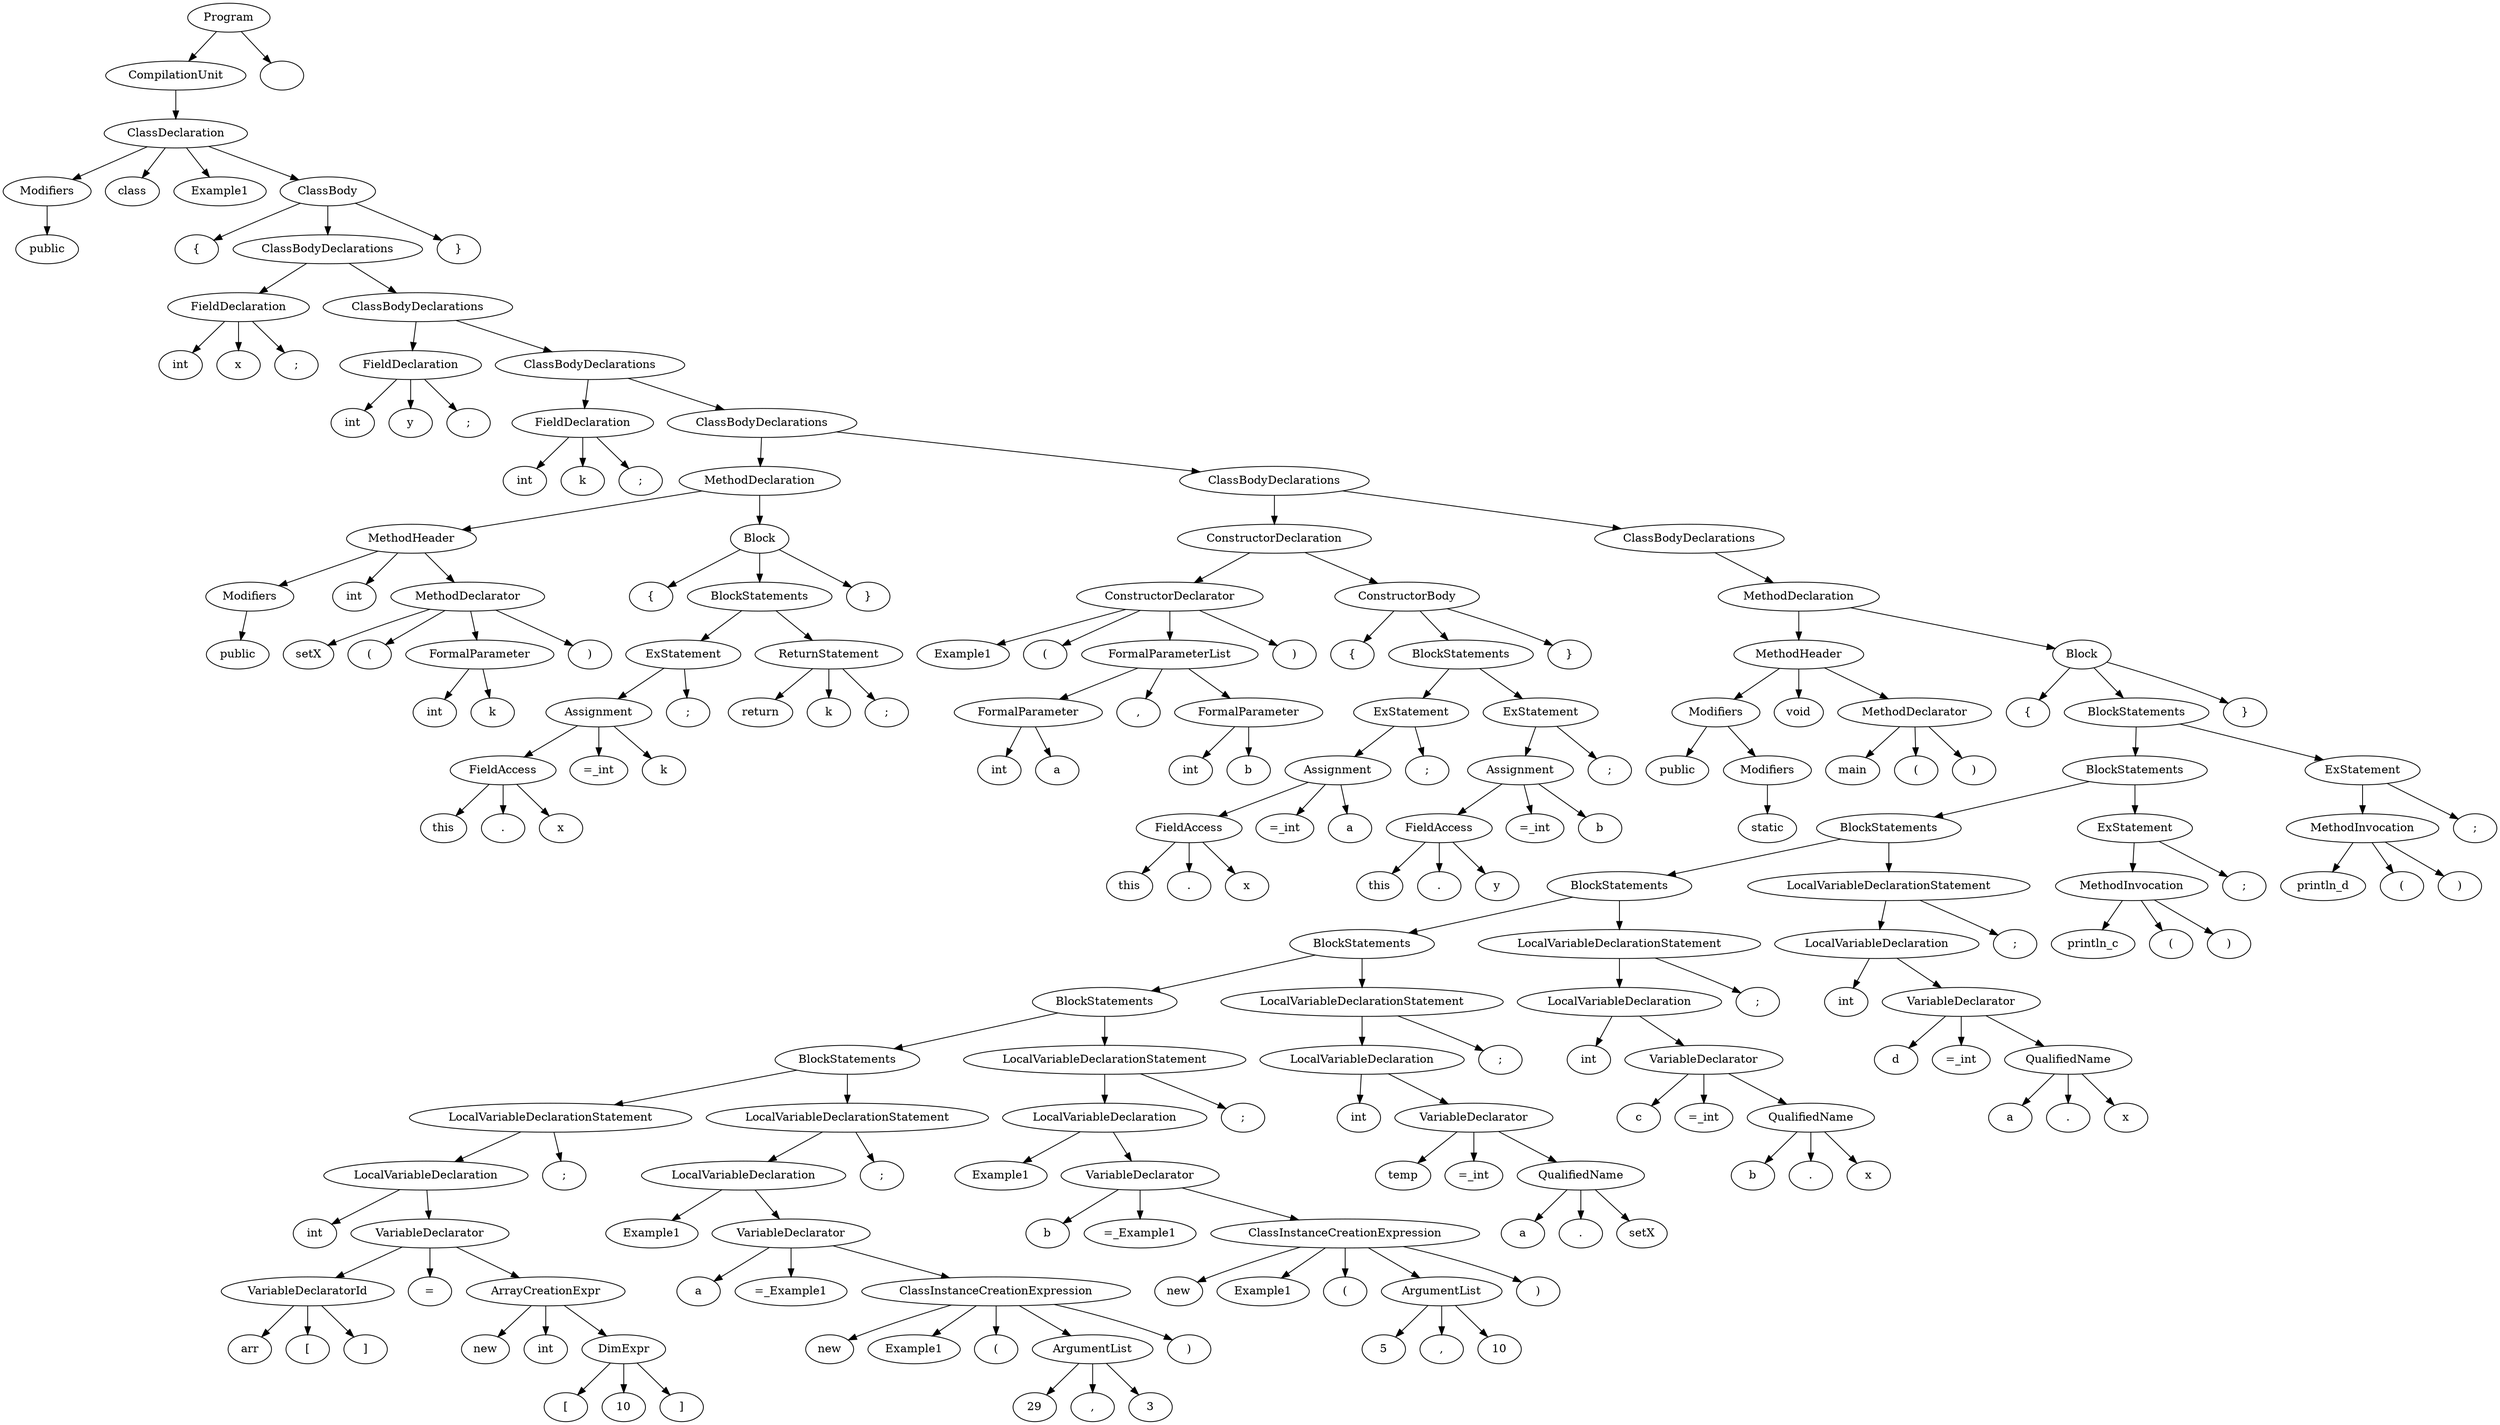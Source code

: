 digraph G {
n1 [label="public"]
n2 [label="Modifiers"]
n2->n1;
n3 [label="class"]
n4 [label="Example1"]
n5 [label="{"]
n6 [label="int"]
n7 [label="x"]
n8 [label=";"]
n9 [label="FieldDeclaration"]
n9->n8;
n9->n7;
n9->n6;
n10 [label="int"]
n11 [label="y"]
n12 [label=";"]
n13 [label="FieldDeclaration"]
n13->n12;
n13->n11;
n13->n10;
n14 [label="int"]
n15 [label="k"]
n16 [label=";"]
n17 [label="FieldDeclaration"]
n17->n16;
n17->n15;
n17->n14;
n18 [label="public"]
n19 [label="Modifiers"]
n19->n18;
n20 [label="int"]
n21 [label="setX"]
n22 [label="("]
n23 [label="int"]
n24 [label="k"]
n25 [label="FormalParameter"]
n25->n24;
n25->n23;
n26 [label=")"]
n27 [label="MethodDeclarator"]
n27->n26;
n27->n25;
n27->n22;
n27->n21;
n28 [label="MethodHeader"]
n28->n27;
n28->n20;
n28->n19;
n29 [label="{"]
n30 [label="this"]
n31 [label="."]
n32 [label="x"]
n33 [label="FieldAccess"]
n33->n32;
n33->n31;
n33->n30;
n34 [label="=_int"]
n35 [label="k"]
n36 [label="Assignment"]
n36->n35;
n36->n34;
n36->n33;
n37 [label=";"]
n38 [label="ExStatement"]
n38->n37;
n38->n36;
n39 [label="return"]
n40 [label="k"]
n41 [label=";"]
n42 [label="ReturnStatement"]
n42->n41;
n42->n40;
n42->n39;
n43 [label="BlockStatements"]
n43->n42;
n43->n38;
n44 [label="}"]
n45 [label="Block"]
n45->n44;
n45->n43;
n45->n29;
n46 [label="MethodDeclaration"]
n46->n45;
n46->n28;
n47 [label="Example1"]
n48 [label="("]
n49 [label="int"]
n50 [label="a"]
n51 [label="FormalParameter"]
n51->n50;
n51->n49;
n52 [label=","]
n53 [label="int"]
n54 [label="b"]
n55 [label="FormalParameter"]
n55->n54;
n55->n53;
n56 [label="FormalParameterList"]
n56->n55;
n56->n52;
n56->n51;
n57 [label=")"]
n58 [label="ConstructorDeclarator"]
n58->n57;
n58->n56;
n58->n48;
n58->n47;
n59 [label="{"]
n60 [label="this"]
n61 [label="."]
n62 [label="x"]
n63 [label="FieldAccess"]
n63->n62;
n63->n61;
n63->n60;
n64 [label="=_int"]
n65 [label="a"]
n66 [label="Assignment"]
n66->n65;
n66->n64;
n66->n63;
n67 [label=";"]
n68 [label="ExStatement"]
n68->n67;
n68->n66;
n69 [label="this"]
n70 [label="."]
n71 [label="y"]
n72 [label="FieldAccess"]
n72->n71;
n72->n70;
n72->n69;
n73 [label="=_int"]
n74 [label="b"]
n75 [label="Assignment"]
n75->n74;
n75->n73;
n75->n72;
n76 [label=";"]
n77 [label="ExStatement"]
n77->n76;
n77->n75;
n78 [label="BlockStatements"]
n78->n77;
n78->n68;
n79 [label="}"]
n80 [label="ConstructorBody"]
n80->n79;
n80->n78;
n80->n59;
n81 [label="ConstructorDeclaration"]
n81->n80;
n81->n58;
n82 [label="public"]
n83 [label="static"]
n84 [label="Modifiers"]
n84->n83;
n85 [label="Modifiers"]
n85->n84;
n85->n82;
n86 [label="void"]
n87 [label="main"]
n88 [label="("]
n89 [label=")"]
n90 [label="MethodDeclarator"]
n90->n89;
n90->n88;
n90->n87;
n91 [label="MethodHeader"]
n91->n90;
n91->n86;
n91->n85;
n92 [label="{"]
n93 [label="int"]
n94 [label="arr"]
n95 [label="["]
n96 [label="]"]
n97 [label="VariableDeclaratorId"]
n97->n96;
n97->n95;
n97->n94;
n98 [label="="]
n99 [label="new"]
n100 [label="int"]
n101 [label="["]
n102 [label="10"]
n103 [label="]"]
n104 [label="DimExpr"]
n104->n103;
n104->n102;
n104->n101;
n105 [label="ArrayCreationExpr"]
n105->n104;
n105->n100;
n105->n99;
n106 [label="VariableDeclarator"]
n106->n105;
n106->n98;
n106->n97;
n107 [label="LocalVariableDeclaration"]
n107->n106;
n107->n93;
n108 [label=";"]
n109 [label="LocalVariableDeclarationStatement"]
n109->n108;
n109->n107;
n110 [label="Example1"]
n111 [label="a"]
n112 [label="=_Example1"]
n113 [label="new"]
n114 [label="Example1"]
n115 [label="("]
n116 [label="29"]
n117 [label=","]
n118 [label="3"]
n119 [label="ArgumentList"]
n119->n118;
n119->n117;
n119->n116;
n120 [label=")"]
n121 [label="ClassInstanceCreationExpression"]
n121->n120;
n121->n119;
n121->n115;
n121->n114;
n121->n113;
n122 [label="VariableDeclarator"]
n122->n121;
n122->n112;
n122->n111;
n123 [label="LocalVariableDeclaration"]
n123->n122;
n123->n110;
n124 [label=";"]
n125 [label="LocalVariableDeclarationStatement"]
n125->n124;
n125->n123;
n126 [label="BlockStatements"]
n126->n125;
n126->n109;
n127 [label="Example1"]
n128 [label="b"]
n129 [label="=_Example1"]
n130 [label="new"]
n131 [label="Example1"]
n132 [label="("]
n133 [label="5"]
n134 [label=","]
n135 [label="10"]
n136 [label="ArgumentList"]
n136->n135;
n136->n134;
n136->n133;
n137 [label=")"]
n138 [label="ClassInstanceCreationExpression"]
n138->n137;
n138->n136;
n138->n132;
n138->n131;
n138->n130;
n139 [label="VariableDeclarator"]
n139->n138;
n139->n129;
n139->n128;
n140 [label="LocalVariableDeclaration"]
n140->n139;
n140->n127;
n141 [label=";"]
n142 [label="LocalVariableDeclarationStatement"]
n142->n141;
n142->n140;
n143 [label="BlockStatements"]
n143->n142;
n143->n126;
n144 [label="int"]
n145 [label="temp"]
n146 [label="=_int"]
n147 [label="a"]
n148 [label="."]
n149 [label="setX"]
n150 [label="QualifiedName"]
n150->n149;
n150->n148;
n150->n147;
n151 [label="VariableDeclarator"]
n151->n150;
n151->n146;
n151->n145;
n152 [label="LocalVariableDeclaration"]
n152->n151;
n152->n144;
n153 [label=";"]
n154 [label="LocalVariableDeclarationStatement"]
n154->n153;
n154->n152;
n155 [label="BlockStatements"]
n155->n154;
n155->n143;
n156 [label="int"]
n157 [label="c"]
n158 [label="=_int"]
n159 [label="b"]
n160 [label="."]
n161 [label="x"]
n162 [label="QualifiedName"]
n162->n161;
n162->n160;
n162->n159;
n163 [label="VariableDeclarator"]
n163->n162;
n163->n158;
n163->n157;
n164 [label="LocalVariableDeclaration"]
n164->n163;
n164->n156;
n165 [label=";"]
n166 [label="LocalVariableDeclarationStatement"]
n166->n165;
n166->n164;
n167 [label="BlockStatements"]
n167->n166;
n167->n155;
n168 [label="int"]
n169 [label="d"]
n170 [label="=_int"]
n171 [label="a"]
n172 [label="."]
n173 [label="x"]
n174 [label="QualifiedName"]
n174->n173;
n174->n172;
n174->n171;
n175 [label="VariableDeclarator"]
n175->n174;
n175->n170;
n175->n169;
n176 [label="LocalVariableDeclaration"]
n176->n175;
n176->n168;
n177 [label=";"]
n178 [label="LocalVariableDeclarationStatement"]
n178->n177;
n178->n176;
n179 [label="BlockStatements"]
n179->n178;
n179->n167;
n180 [label="println_c"]
n181 [label="("]
n182 [label=")"]
n183 [label="MethodInvocation"]
n183->n182;
n183->n181;
n183->n180;
n184 [label=";"]
n185 [label="ExStatement"]
n185->n184;
n185->n183;
n186 [label="BlockStatements"]
n186->n185;
n186->n179;
n187 [label="println_d"]
n188 [label="("]
n189 [label=")"]
n190 [label="MethodInvocation"]
n190->n189;
n190->n188;
n190->n187;
n191 [label=";"]
n192 [label="ExStatement"]
n192->n191;
n192->n190;
n193 [label="BlockStatements"]
n193->n192;
n193->n186;
n194 [label="}"]
n195 [label="Block"]
n195->n194;
n195->n193;
n195->n92;
n196 [label="MethodDeclaration"]
n196->n195;
n196->n91;
n197 [label="ClassBodyDeclarations"]
n197->n196;
n198 [label="ClassBodyDeclarations"]
n198->n197;
n198->n81;
n199 [label="ClassBodyDeclarations"]
n199->n198;
n199->n46;
n200 [label="ClassBodyDeclarations"]
n200->n199;
n200->n17;
n201 [label="ClassBodyDeclarations"]
n201->n200;
n201->n13;
n202 [label="ClassBodyDeclarations"]
n202->n201;
n202->n9;
n203 [label="}"]
n204 [label="ClassBody"]
n204->n203;
n204->n202;
n204->n5;
n205 [label="ClassDeclaration"]
n205->n204;
n205->n4;
n205->n3;
n205->n2;
n206 [label="CompilationUnit"]
n206->n205;
n207 [label="Program"]
n207->n208;
n207->n206;
n208 [label=""]
}
